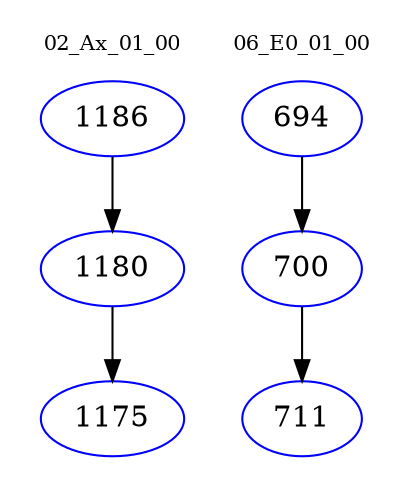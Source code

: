 digraph{
subgraph cluster_0 {
color = white
label = "02_Ax_01_00";
fontsize=10;
T0_1186 [label="1186", color="blue"]
T0_1186 -> T0_1180 [color="black"]
T0_1180 [label="1180", color="blue"]
T0_1180 -> T0_1175 [color="black"]
T0_1175 [label="1175", color="blue"]
}
subgraph cluster_1 {
color = white
label = "06_E0_01_00";
fontsize=10;
T1_694 [label="694", color="blue"]
T1_694 -> T1_700 [color="black"]
T1_700 [label="700", color="blue"]
T1_700 -> T1_711 [color="black"]
T1_711 [label="711", color="blue"]
}
}

